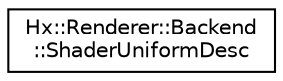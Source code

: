 digraph "Graphical Class Hierarchy"
{
  edge [fontname="Helvetica",fontsize="10",labelfontname="Helvetica",labelfontsize="10"];
  node [fontname="Helvetica",fontsize="10",shape=record];
  rankdir="LR";
  Node0 [label="Hx::Renderer::Backend\l::ShaderUniformDesc",height=0.2,width=0.4,color="black", fillcolor="white", style="filled",URL="$structHx_1_1Renderer_1_1Backend_1_1ShaderUniformDesc.html"];
}
